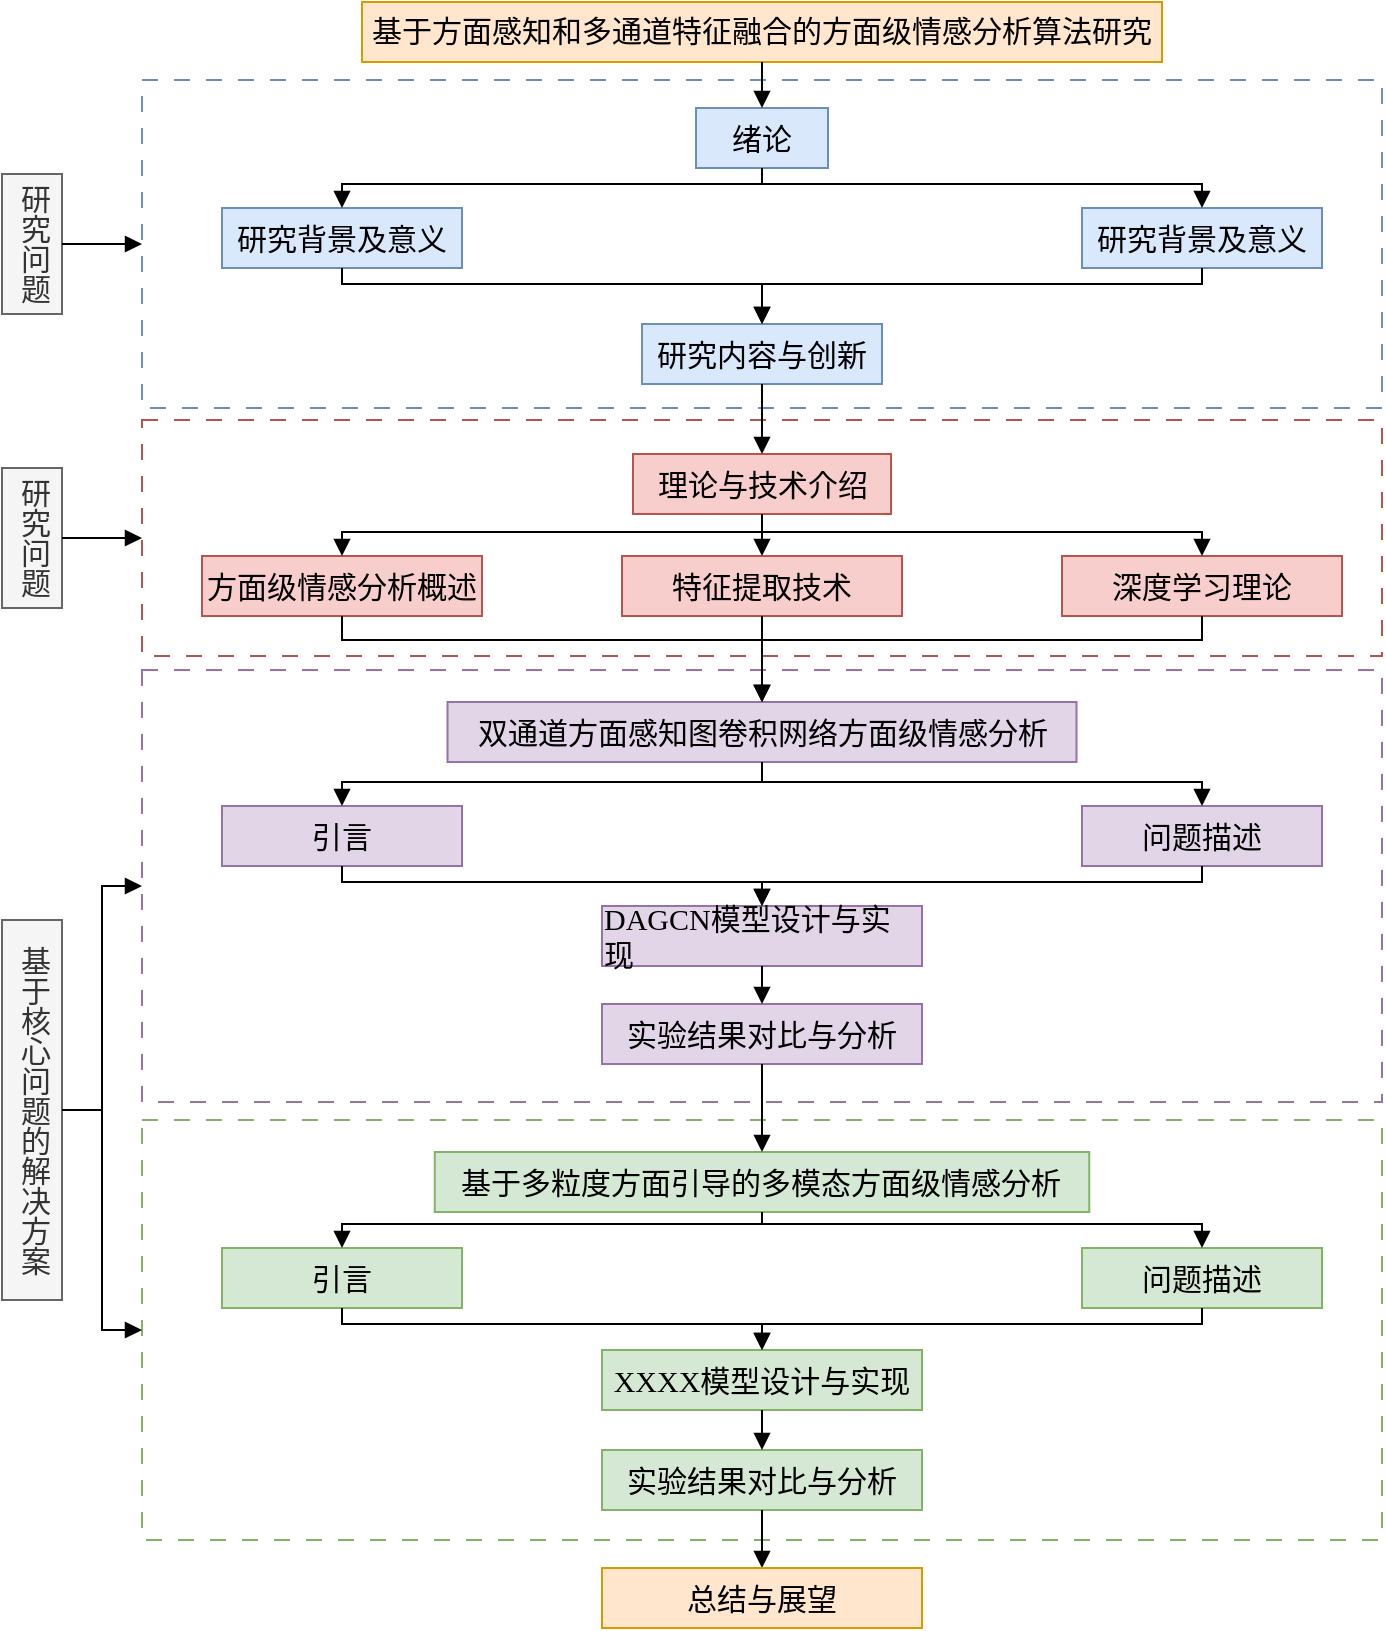 <mxfile version="26.0.11">
  <diagram name="第 1 页" id="vcJ40VZtM2WvYGcIBnFR">
    <mxGraphModel dx="789" dy="517" grid="1" gridSize="10" guides="1" tooltips="1" connect="1" arrows="1" fold="1" page="1" pageScale="1" pageWidth="827" pageHeight="1169" math="0" shadow="0">
      <root>
        <mxCell id="0" />
        <mxCell id="1" parent="0" />
        <mxCell id="hmpepv-ZfLbdPi0fOxTO-10" value="" style="rounded=0;whiteSpace=wrap;html=1;dashed=1;dashPattern=8 8;fillColor=#FFFFFF;strokeColor=#6c8ebf;" vertex="1" parent="1">
          <mxGeometry x="110.01" y="120" width="620" height="164" as="geometry" />
        </mxCell>
        <mxCell id="hmpepv-ZfLbdPi0fOxTO-2" value="&lt;font&gt;&lt;font style=&quot;text-align: left;&quot;&gt;&lt;span style=&quot;line-height: 22.5px; font-family: 黑体;&quot;&gt;基于方面感知和多通道特征融合的&lt;/span&gt;&lt;/font&gt;&lt;span style=&quot;color: light-dark(rgb(0, 0, 0), rgb(255, 255, 255)); text-align: left; background-color: transparent; font-family: 黑体;&quot;&gt;方面级情感分析算法研究&lt;/span&gt;&lt;/font&gt;" style="rounded=0;whiteSpace=wrap;html=1;fontSize=15;fillColor=#ffe6cc;strokeColor=#d79b00;" vertex="1" parent="1">
          <mxGeometry x="220" y="81" width="400" height="30" as="geometry" />
        </mxCell>
        <mxCell id="hmpepv-ZfLbdPi0fOxTO-3" value="&lt;div style=&quot;text-align: left;&quot;&gt;&lt;span style=&quot;background-color: transparent; color: light-dark(rgb(0, 0, 0), rgb(255, 255, 255));&quot;&gt;&lt;font face=&quot;黑体&quot;&gt;绪论&lt;/font&gt;&lt;/span&gt;&lt;/div&gt;" style="rounded=0;whiteSpace=wrap;html=1;fontSize=15;fillColor=#dae8fc;strokeColor=#6c8ebf;" vertex="1" parent="1">
          <mxGeometry x="387" y="134" width="66" height="30" as="geometry" />
        </mxCell>
        <mxCell id="hmpepv-ZfLbdPi0fOxTO-4" value="&lt;div style=&quot;text-align: left;&quot;&gt;&lt;span style=&quot;background-color: transparent; color: light-dark(rgb(0, 0, 0), rgb(255, 255, 255));&quot;&gt;&lt;font face=&quot;黑体&quot;&gt;研究背景及意义&lt;/font&gt;&lt;/span&gt;&lt;/div&gt;" style="rounded=0;whiteSpace=wrap;html=1;fontSize=15;fillColor=#dae8fc;strokeColor=#6c8ebf;" vertex="1" parent="1">
          <mxGeometry x="150" y="184" width="120" height="30" as="geometry" />
        </mxCell>
        <mxCell id="hmpepv-ZfLbdPi0fOxTO-5" value="&lt;div style=&quot;text-align: left;&quot;&gt;&lt;span style=&quot;background-color: transparent; color: light-dark(rgb(0, 0, 0), rgb(255, 255, 255));&quot;&gt;&lt;font face=&quot;黑体&quot;&gt;研究背景及意义&lt;/font&gt;&lt;/span&gt;&lt;/div&gt;" style="rounded=0;whiteSpace=wrap;html=1;fontSize=15;fillColor=#dae8fc;strokeColor=#6c8ebf;" vertex="1" parent="1">
          <mxGeometry x="580" y="184" width="120" height="30" as="geometry" />
        </mxCell>
        <mxCell id="hmpepv-ZfLbdPi0fOxTO-8" value="&lt;div style=&quot;text-align: left;&quot;&gt;&lt;span style=&quot;background-color: transparent; color: light-dark(rgb(0, 0, 0), rgb(255, 255, 255));&quot;&gt;&lt;font face=&quot;黑体&quot;&gt;研究内容与创新&lt;/font&gt;&lt;/span&gt;&lt;/div&gt;" style="rounded=0;whiteSpace=wrap;html=1;fontSize=15;fillColor=#dae8fc;strokeColor=#6c8ebf;" vertex="1" parent="1">
          <mxGeometry x="360.01" y="242" width="120" height="30" as="geometry" />
        </mxCell>
        <mxCell id="hmpepv-ZfLbdPi0fOxTO-11" value="" style="rounded=0;whiteSpace=wrap;html=1;dashed=1;dashPattern=8 8;fillColor=#FFFFFF;strokeColor=#b85450;" vertex="1" parent="1">
          <mxGeometry x="110" y="290" width="620" height="118" as="geometry" />
        </mxCell>
        <mxCell id="hmpepv-ZfLbdPi0fOxTO-12" value="&lt;div style=&quot;text-align: left;&quot;&gt;&lt;span style=&quot;background-color: transparent; color: light-dark(rgb(0, 0, 0), rgb(255, 255, 255));&quot;&gt;&lt;font face=&quot;黑体&quot;&gt;理论与技术介绍&lt;/font&gt;&lt;/span&gt;&lt;/div&gt;" style="rounded=0;whiteSpace=wrap;html=1;fontSize=15;fillColor=#f8cecc;strokeColor=#b85450;" vertex="1" parent="1">
          <mxGeometry x="355.5" y="307" width="129" height="30" as="geometry" />
        </mxCell>
        <mxCell id="hmpepv-ZfLbdPi0fOxTO-13" value="&lt;div style=&quot;text-align: left;&quot;&gt;&lt;span style=&quot;background-color: transparent; color: light-dark(rgb(0, 0, 0), rgb(255, 255, 255));&quot;&gt;&lt;font face=&quot;黑体&quot;&gt;方面级情感分析概述&lt;/font&gt;&lt;/span&gt;&lt;/div&gt;" style="rounded=0;whiteSpace=wrap;html=1;fontSize=15;fillColor=#f8cecc;strokeColor=#b85450;" vertex="1" parent="1">
          <mxGeometry x="140" y="358" width="140" height="30" as="geometry" />
        </mxCell>
        <mxCell id="hmpepv-ZfLbdPi0fOxTO-14" value="&lt;div style=&quot;text-align: left;&quot;&gt;&lt;span style=&quot;background-color: transparent; color: light-dark(rgb(0, 0, 0), rgb(255, 255, 255));&quot;&gt;&lt;font face=&quot;黑体&quot;&gt;深度学习理论&lt;/font&gt;&lt;/span&gt;&lt;/div&gt;" style="rounded=0;whiteSpace=wrap;html=1;fontSize=15;fillColor=#f8cecc;strokeColor=#b85450;" vertex="1" parent="1">
          <mxGeometry x="570" y="358" width="140" height="30" as="geometry" />
        </mxCell>
        <mxCell id="hmpepv-ZfLbdPi0fOxTO-16" value="&lt;div style=&quot;text-align: left;&quot;&gt;&lt;span style=&quot;background-color: transparent; color: light-dark(rgb(0, 0, 0), rgb(255, 255, 255));&quot;&gt;&lt;font face=&quot;黑体&quot;&gt;特征提取技术&lt;/font&gt;&lt;/span&gt;&lt;/div&gt;" style="rounded=0;whiteSpace=wrap;html=1;fontSize=15;fillColor=#f8cecc;strokeColor=#b85450;" vertex="1" parent="1">
          <mxGeometry x="350" y="358" width="140" height="30" as="geometry" />
        </mxCell>
        <mxCell id="hmpepv-ZfLbdPi0fOxTO-18" value="" style="rounded=0;whiteSpace=wrap;html=1;dashed=1;dashPattern=8 8;fillColor=#FFFFFF;strokeColor=#9673a6;" vertex="1" parent="1">
          <mxGeometry x="110" y="415" width="620" height="216" as="geometry" />
        </mxCell>
        <mxCell id="hmpepv-ZfLbdPi0fOxTO-19" value="&lt;div style=&quot;text-align: left;&quot;&gt;&lt;span style=&quot;background-color: transparent; color: light-dark(rgb(0, 0, 0), rgb(255, 255, 255));&quot;&gt;&lt;font face=&quot;黑体&quot;&gt;双通道方面感知图卷积网络方面级情感分析&lt;/font&gt;&lt;/span&gt;&lt;/div&gt;" style="rounded=0;whiteSpace=wrap;html=1;fontSize=15;fillColor=#e1d5e7;strokeColor=#9673a6;" vertex="1" parent="1">
          <mxGeometry x="262.75" y="431" width="314.5" height="30" as="geometry" />
        </mxCell>
        <mxCell id="hmpepv-ZfLbdPi0fOxTO-20" value="&lt;div style=&quot;text-align: left;&quot;&gt;&lt;span style=&quot;background-color: transparent; color: light-dark(rgb(0, 0, 0), rgb(255, 255, 255));&quot;&gt;&lt;font face=&quot;黑体&quot;&gt;引言&lt;/font&gt;&lt;/span&gt;&lt;/div&gt;" style="rounded=0;whiteSpace=wrap;html=1;fontSize=15;fillColor=#e1d5e7;strokeColor=#9673a6;" vertex="1" parent="1">
          <mxGeometry x="150" y="483" width="120" height="30" as="geometry" />
        </mxCell>
        <mxCell id="hmpepv-ZfLbdPi0fOxTO-22" value="&lt;div style=&quot;text-align: left;&quot;&gt;&lt;span style=&quot;background-color: transparent; color: light-dark(rgb(0, 0, 0), rgb(255, 255, 255));&quot;&gt;&lt;font face=&quot;黑体&quot;&gt;DAGCN模型设计与实现&lt;/font&gt;&lt;/span&gt;&lt;/div&gt;" style="rounded=0;whiteSpace=wrap;html=1;fontSize=15;fillColor=#e1d5e7;strokeColor=#9673a6;" vertex="1" parent="1">
          <mxGeometry x="340" y="533" width="160" height="30" as="geometry" />
        </mxCell>
        <mxCell id="hmpepv-ZfLbdPi0fOxTO-23" value="&lt;div style=&quot;text-align: left;&quot;&gt;&lt;span style=&quot;background-color: transparent; color: light-dark(rgb(0, 0, 0), rgb(255, 255, 255));&quot;&gt;&lt;font face=&quot;黑体&quot;&gt;问题描述&lt;/font&gt;&lt;/span&gt;&lt;/div&gt;" style="rounded=0;whiteSpace=wrap;html=1;fontSize=15;fillColor=#e1d5e7;strokeColor=#9673a6;" vertex="1" parent="1">
          <mxGeometry x="580" y="483" width="120" height="30" as="geometry" />
        </mxCell>
        <mxCell id="hmpepv-ZfLbdPi0fOxTO-30" value="&lt;div style=&quot;text-align: left;&quot;&gt;&lt;font face=&quot;黑体&quot;&gt;实验结果对比与分析&lt;/font&gt;&lt;/div&gt;" style="rounded=0;whiteSpace=wrap;html=1;fontSize=15;fillColor=#e1d5e7;strokeColor=#9673a6;" vertex="1" parent="1">
          <mxGeometry x="340" y="582" width="160" height="30" as="geometry" />
        </mxCell>
        <mxCell id="hmpepv-ZfLbdPi0fOxTO-37" value="" style="rounded=0;whiteSpace=wrap;html=1;dashed=1;dashPattern=8 8;fillColor=#FFFFFF;strokeColor=#82b366;" vertex="1" parent="1">
          <mxGeometry x="110" y="640" width="620" height="210" as="geometry" />
        </mxCell>
        <mxCell id="hmpepv-ZfLbdPi0fOxTO-38" value="&lt;div style=&quot;text-align: left;&quot;&gt;&lt;span style=&quot;background-color: transparent; color: light-dark(rgb(0, 0, 0), rgb(255, 255, 255));&quot;&gt;&lt;font face=&quot;黑体&quot;&gt;基于多粒度方面引导的多模态方面级情感分析&lt;/font&gt;&lt;/span&gt;&lt;/div&gt;" style="rounded=0;whiteSpace=wrap;html=1;fontSize=15;fillColor=#d5e8d4;strokeColor=#82b366;" vertex="1" parent="1">
          <mxGeometry x="256.38" y="656" width="327.25" height="30" as="geometry" />
        </mxCell>
        <mxCell id="hmpepv-ZfLbdPi0fOxTO-39" value="&lt;div style=&quot;text-align: left;&quot;&gt;&lt;span style=&quot;background-color: transparent; color: light-dark(rgb(0, 0, 0), rgb(255, 255, 255));&quot;&gt;&lt;font face=&quot;黑体&quot;&gt;引言&lt;/font&gt;&lt;/span&gt;&lt;/div&gt;" style="rounded=0;whiteSpace=wrap;html=1;fontSize=15;fillColor=#d5e8d4;strokeColor=#82b366;" vertex="1" parent="1">
          <mxGeometry x="150" y="704" width="120" height="30" as="geometry" />
        </mxCell>
        <mxCell id="hmpepv-ZfLbdPi0fOxTO-40" value="&lt;div style=&quot;text-align: left;&quot;&gt;&lt;span style=&quot;background-color: transparent; color: light-dark(rgb(0, 0, 0), rgb(255, 255, 255));&quot;&gt;&lt;font face=&quot;黑体&quot;&gt;XXXX模型设计与实现&lt;/font&gt;&lt;/span&gt;&lt;/div&gt;" style="rounded=0;whiteSpace=wrap;html=1;fontSize=15;fillColor=#d5e8d4;strokeColor=#82b366;" vertex="1" parent="1">
          <mxGeometry x="340" y="755" width="160" height="30" as="geometry" />
        </mxCell>
        <mxCell id="hmpepv-ZfLbdPi0fOxTO-41" value="&lt;div style=&quot;text-align: left;&quot;&gt;&lt;span style=&quot;background-color: transparent; color: light-dark(rgb(0, 0, 0), rgb(255, 255, 255));&quot;&gt;&lt;font face=&quot;黑体&quot;&gt;问题描述&lt;/font&gt;&lt;/span&gt;&lt;/div&gt;" style="rounded=0;whiteSpace=wrap;html=1;fontSize=15;fillColor=#d5e8d4;strokeColor=#82b366;" vertex="1" parent="1">
          <mxGeometry x="580" y="704" width="120" height="30" as="geometry" />
        </mxCell>
        <mxCell id="hmpepv-ZfLbdPi0fOxTO-42" value="&lt;div style=&quot;text-align: left;&quot;&gt;&lt;font face=&quot;黑体&quot;&gt;实验结果对比与分析&lt;/font&gt;&lt;/div&gt;" style="rounded=0;whiteSpace=wrap;html=1;fontSize=15;fillColor=#d5e8d4;strokeColor=#82b366;" vertex="1" parent="1">
          <mxGeometry x="340" y="805" width="160" height="30" as="geometry" />
        </mxCell>
        <mxCell id="hmpepv-ZfLbdPi0fOxTO-43" value="研究问题" style="rounded=0;whiteSpace=wrap;html=1;textDirection=vertical-rl;fontSize=15;fillColor=#f5f5f5;fontColor=#333333;strokeColor=#666666;" vertex="1" parent="1">
          <mxGeometry x="40" y="167" width="30" height="70" as="geometry" />
        </mxCell>
        <mxCell id="hmpepv-ZfLbdPi0fOxTO-44" value="研究问题" style="rounded=0;whiteSpace=wrap;html=1;textDirection=vertical-rl;fontSize=15;fillColor=#f5f5f5;fontColor=#333333;strokeColor=#666666;" vertex="1" parent="1">
          <mxGeometry x="40" y="314" width="30" height="70" as="geometry" />
        </mxCell>
        <mxCell id="hmpepv-ZfLbdPi0fOxTO-45" value="基于核心问题的解决方案" style="rounded=0;whiteSpace=wrap;html=1;textDirection=vertical-rl;fontSize=15;fillColor=#f5f5f5;fontColor=#333333;strokeColor=#666666;" vertex="1" parent="1">
          <mxGeometry x="40" y="540" width="30" height="190" as="geometry" />
        </mxCell>
        <mxCell id="hmpepv-ZfLbdPi0fOxTO-46" value="" style="endArrow=block;html=1;rounded=0;exitX=1;exitY=0.5;exitDx=0;exitDy=0;entryX=0;entryY=0.5;entryDx=0;entryDy=0;endFill=1;" edge="1" parent="1" source="hmpepv-ZfLbdPi0fOxTO-43" target="hmpepv-ZfLbdPi0fOxTO-10">
          <mxGeometry width="50" height="50" relative="1" as="geometry">
            <mxPoint x="50" y="152" as="sourcePoint" />
            <mxPoint x="100" y="102" as="targetPoint" />
          </mxGeometry>
        </mxCell>
        <mxCell id="hmpepv-ZfLbdPi0fOxTO-47" value="" style="endArrow=block;html=1;rounded=0;exitX=1;exitY=0.5;exitDx=0;exitDy=0;entryX=0;entryY=0.5;entryDx=0;entryDy=0;endFill=1;" edge="1" parent="1" source="hmpepv-ZfLbdPi0fOxTO-44" target="hmpepv-ZfLbdPi0fOxTO-11">
          <mxGeometry width="50" height="50" relative="1" as="geometry">
            <mxPoint x="80" y="195" as="sourcePoint" />
            <mxPoint x="120" y="195" as="targetPoint" />
          </mxGeometry>
        </mxCell>
        <mxCell id="hmpepv-ZfLbdPi0fOxTO-48" value="" style="endArrow=block;html=1;rounded=0;exitX=1;exitY=0.5;exitDx=0;exitDy=0;entryX=0;entryY=0.5;entryDx=0;entryDy=0;endFill=1;" edge="1" parent="1" source="hmpepv-ZfLbdPi0fOxTO-45" target="hmpepv-ZfLbdPi0fOxTO-18">
          <mxGeometry width="50" height="50" relative="1" as="geometry">
            <mxPoint x="70" y="655" as="sourcePoint" />
            <mxPoint x="120" y="352" as="targetPoint" />
            <Array as="points">
              <mxPoint x="90" y="635" />
              <mxPoint x="90" y="523" />
            </Array>
          </mxGeometry>
        </mxCell>
        <mxCell id="hmpepv-ZfLbdPi0fOxTO-49" value="" style="endArrow=block;html=1;rounded=0;exitX=1;exitY=0.5;exitDx=0;exitDy=0;endFill=1;entryX=0;entryY=0.5;entryDx=0;entryDy=0;" edge="1" parent="1" source="hmpepv-ZfLbdPi0fOxTO-45" target="hmpepv-ZfLbdPi0fOxTO-37">
          <mxGeometry width="50" height="50" relative="1" as="geometry">
            <mxPoint x="70" y="635" as="sourcePoint" />
            <mxPoint x="90" y="672" as="targetPoint" />
            <Array as="points">
              <mxPoint x="90" y="635" />
              <mxPoint x="90" y="745" />
            </Array>
          </mxGeometry>
        </mxCell>
        <mxCell id="hmpepv-ZfLbdPi0fOxTO-50" value="" style="endArrow=block;html=1;rounded=0;endFill=1;exitX=0.5;exitY=1;exitDx=0;exitDy=0;fillColor=#dae8fc;strokeColor=#000000;" edge="1" parent="1" source="hmpepv-ZfLbdPi0fOxTO-2">
          <mxGeometry width="50" height="50" relative="1" as="geometry">
            <mxPoint x="420" y="92" as="sourcePoint" />
            <mxPoint x="420" y="134" as="targetPoint" />
          </mxGeometry>
        </mxCell>
        <mxCell id="hmpepv-ZfLbdPi0fOxTO-51" value="" style="endArrow=block;html=1;rounded=0;endFill=1;entryX=0.5;entryY=0;entryDx=0;entryDy=0;exitX=0.5;exitY=1;exitDx=0;exitDy=0;fillColor=#dae8fc;strokeColor=#000000;" edge="1" parent="1" source="hmpepv-ZfLbdPi0fOxTO-3" target="hmpepv-ZfLbdPi0fOxTO-4">
          <mxGeometry width="50" height="50" relative="1" as="geometry">
            <mxPoint x="430" y="107" as="sourcePoint" />
            <mxPoint x="430" y="144" as="targetPoint" />
            <Array as="points">
              <mxPoint x="420" y="172" />
              <mxPoint x="210" y="172" />
            </Array>
          </mxGeometry>
        </mxCell>
        <mxCell id="hmpepv-ZfLbdPi0fOxTO-52" value="" style="endArrow=block;html=1;rounded=0;endFill=1;entryX=0.5;entryY=0;entryDx=0;entryDy=0;exitX=0.5;exitY=1;exitDx=0;exitDy=0;fillColor=#dae8fc;strokeColor=#000000;" edge="1" parent="1" source="hmpepv-ZfLbdPi0fOxTO-3" target="hmpepv-ZfLbdPi0fOxTO-5">
          <mxGeometry width="50" height="50" relative="1" as="geometry">
            <mxPoint x="397" y="162" as="sourcePoint" />
            <mxPoint x="220" y="204" as="targetPoint" />
            <Array as="points">
              <mxPoint x="420" y="172" />
              <mxPoint x="640" y="172" />
            </Array>
          </mxGeometry>
        </mxCell>
        <mxCell id="hmpepv-ZfLbdPi0fOxTO-53" value="" style="endArrow=block;html=1;rounded=0;endFill=1;entryX=0.5;entryY=0;entryDx=0;entryDy=0;exitX=0.5;exitY=1;exitDx=0;exitDy=0;fillColor=#dae8fc;strokeColor=#000000;" edge="1" parent="1" source="hmpepv-ZfLbdPi0fOxTO-4" target="hmpepv-ZfLbdPi0fOxTO-8">
          <mxGeometry width="50" height="50" relative="1" as="geometry">
            <mxPoint x="463" y="162" as="sourcePoint" />
            <mxPoint x="650" y="204" as="targetPoint" />
            <Array as="points">
              <mxPoint x="210" y="222" />
              <mxPoint x="420" y="222" />
            </Array>
          </mxGeometry>
        </mxCell>
        <mxCell id="hmpepv-ZfLbdPi0fOxTO-54" value="" style="endArrow=block;html=1;rounded=0;endFill=1;entryX=0.5;entryY=0;entryDx=0;entryDy=0;exitX=0.5;exitY=1;exitDx=0;exitDy=0;fillColor=#dae8fc;strokeColor=#000000;" edge="1" parent="1" source="hmpepv-ZfLbdPi0fOxTO-5" target="hmpepv-ZfLbdPi0fOxTO-8">
          <mxGeometry width="50" height="50" relative="1" as="geometry">
            <mxPoint x="220" y="239" as="sourcePoint" />
            <mxPoint x="430" y="264" as="targetPoint" />
            <Array as="points">
              <mxPoint x="640" y="222" />
              <mxPoint x="420" y="222" />
            </Array>
          </mxGeometry>
        </mxCell>
        <mxCell id="hmpepv-ZfLbdPi0fOxTO-55" value="" style="endArrow=block;html=1;rounded=0;endFill=1;entryX=0.5;entryY=0;entryDx=0;entryDy=0;exitX=0.5;exitY=1;exitDx=0;exitDy=0;fillColor=#f8cecc;strokeColor=#000000;" edge="1" parent="1" source="hmpepv-ZfLbdPi0fOxTO-8" target="hmpepv-ZfLbdPi0fOxTO-12">
          <mxGeometry width="50" height="50" relative="1" as="geometry">
            <mxPoint x="220" y="217" as="sourcePoint" />
            <mxPoint x="430" y="242" as="targetPoint" />
          </mxGeometry>
        </mxCell>
        <mxCell id="hmpepv-ZfLbdPi0fOxTO-56" value="" style="endArrow=block;html=1;rounded=0;endFill=1;entryX=0.5;entryY=0;entryDx=0;entryDy=0;exitX=0.5;exitY=1;exitDx=0;exitDy=0;fillColor=#f8cecc;strokeColor=#000000;" edge="1" parent="1" source="hmpepv-ZfLbdPi0fOxTO-12" target="hmpepv-ZfLbdPi0fOxTO-13">
          <mxGeometry width="50" height="50" relative="1" as="geometry">
            <mxPoint x="220" y="213" as="sourcePoint" />
            <mxPoint x="430" y="238" as="targetPoint" />
            <Array as="points">
              <mxPoint x="420" y="346" />
              <mxPoint x="210" y="346" />
            </Array>
          </mxGeometry>
        </mxCell>
        <mxCell id="hmpepv-ZfLbdPi0fOxTO-57" value="" style="endArrow=block;html=1;rounded=0;endFill=1;entryX=0.5;entryY=0;entryDx=0;entryDy=0;exitX=0.5;exitY=1;exitDx=0;exitDy=0;fillColor=#f8cecc;strokeColor=#000000;" edge="1" parent="1" source="hmpepv-ZfLbdPi0fOxTO-12" target="hmpepv-ZfLbdPi0fOxTO-14">
          <mxGeometry width="50" height="50" relative="1" as="geometry">
            <mxPoint x="430" y="352" as="sourcePoint" />
            <mxPoint x="220" y="377" as="targetPoint" />
            <Array as="points">
              <mxPoint x="420" y="346" />
              <mxPoint x="640" y="346" />
            </Array>
          </mxGeometry>
        </mxCell>
        <mxCell id="hmpepv-ZfLbdPi0fOxTO-58" value="" style="endArrow=block;html=1;rounded=0;endFill=1;entryX=0.5;entryY=0;entryDx=0;entryDy=0;exitX=0.5;exitY=1;exitDx=0;exitDy=0;fillColor=#f8cecc;strokeColor=#000000;" edge="1" parent="1" source="hmpepv-ZfLbdPi0fOxTO-12" target="hmpepv-ZfLbdPi0fOxTO-16">
          <mxGeometry width="50" height="50" relative="1" as="geometry">
            <mxPoint x="430" y="352" as="sourcePoint" />
            <mxPoint x="650" y="377" as="targetPoint" />
          </mxGeometry>
        </mxCell>
        <mxCell id="hmpepv-ZfLbdPi0fOxTO-59" value="" style="endArrow=block;html=1;rounded=0;endFill=1;entryX=0.5;entryY=0;entryDx=0;entryDy=0;exitX=0.5;exitY=1;exitDx=0;exitDy=0;fillColor=#f8cecc;strokeColor=#000000;" edge="1" parent="1" source="hmpepv-ZfLbdPi0fOxTO-16" target="hmpepv-ZfLbdPi0fOxTO-19">
          <mxGeometry width="50" height="50" relative="1" as="geometry">
            <mxPoint x="430" y="356" as="sourcePoint" />
            <mxPoint x="430" y="381" as="targetPoint" />
          </mxGeometry>
        </mxCell>
        <mxCell id="hmpepv-ZfLbdPi0fOxTO-60" value="" style="endArrow=block;html=1;rounded=0;endFill=1;entryX=0.5;entryY=0;entryDx=0;entryDy=0;exitX=0.5;exitY=1;exitDx=0;exitDy=0;" edge="1" parent="1" source="hmpepv-ZfLbdPi0fOxTO-19" target="hmpepv-ZfLbdPi0fOxTO-23">
          <mxGeometry width="50" height="50" relative="1" as="geometry">
            <mxPoint x="430" y="397" as="sourcePoint" />
            <mxPoint x="430" y="441" as="targetPoint" />
            <Array as="points">
              <mxPoint x="420" y="471" />
              <mxPoint x="640" y="471" />
            </Array>
          </mxGeometry>
        </mxCell>
        <mxCell id="hmpepv-ZfLbdPi0fOxTO-61" value="" style="endArrow=block;html=1;rounded=0;endFill=1;entryX=0.5;entryY=0;entryDx=0;entryDy=0;exitX=0.5;exitY=1;exitDx=0;exitDy=0;" edge="1" parent="1" source="hmpepv-ZfLbdPi0fOxTO-19" target="hmpepv-ZfLbdPi0fOxTO-20">
          <mxGeometry width="50" height="50" relative="1" as="geometry">
            <mxPoint x="430" y="476" as="sourcePoint" />
            <mxPoint x="650" y="496" as="targetPoint" />
            <Array as="points">
              <mxPoint x="420" y="471" />
              <mxPoint x="210" y="471" />
            </Array>
          </mxGeometry>
        </mxCell>
        <mxCell id="hmpepv-ZfLbdPi0fOxTO-62" value="" style="endArrow=block;html=1;rounded=0;endFill=1;entryX=0.5;entryY=0;entryDx=0;entryDy=0;exitX=0.5;exitY=1;exitDx=0;exitDy=0;" edge="1" parent="1" source="hmpepv-ZfLbdPi0fOxTO-20" target="hmpepv-ZfLbdPi0fOxTO-22">
          <mxGeometry width="50" height="50" relative="1" as="geometry">
            <mxPoint x="430" y="476" as="sourcePoint" />
            <mxPoint x="220" y="501" as="targetPoint" />
            <Array as="points">
              <mxPoint x="210" y="521" />
              <mxPoint x="420" y="521" />
            </Array>
          </mxGeometry>
        </mxCell>
        <mxCell id="hmpepv-ZfLbdPi0fOxTO-63" value="" style="endArrow=block;html=1;rounded=0;endFill=1;exitX=0.5;exitY=1;exitDx=0;exitDy=0;entryX=0.5;entryY=0;entryDx=0;entryDy=0;" edge="1" parent="1" source="hmpepv-ZfLbdPi0fOxTO-23" target="hmpepv-ZfLbdPi0fOxTO-22">
          <mxGeometry width="50" height="50" relative="1" as="geometry">
            <mxPoint x="220" y="536" as="sourcePoint" />
            <mxPoint x="430" y="549" as="targetPoint" />
            <Array as="points">
              <mxPoint x="640" y="521" />
              <mxPoint x="420" y="521" />
            </Array>
          </mxGeometry>
        </mxCell>
        <mxCell id="hmpepv-ZfLbdPi0fOxTO-64" value="" style="endArrow=block;html=1;rounded=0;endFill=1;exitX=0.5;exitY=1;exitDx=0;exitDy=0;entryX=0.5;entryY=0;entryDx=0;entryDy=0;" edge="1" parent="1" source="hmpepv-ZfLbdPi0fOxTO-22" target="hmpepv-ZfLbdPi0fOxTO-30">
          <mxGeometry width="50" height="50" relative="1" as="geometry">
            <mxPoint x="650" y="531" as="sourcePoint" />
            <mxPoint x="430" y="549" as="targetPoint" />
          </mxGeometry>
        </mxCell>
        <mxCell id="hmpepv-ZfLbdPi0fOxTO-65" value="" style="endArrow=block;html=1;rounded=0;endFill=1;exitX=0.5;exitY=1;exitDx=0;exitDy=0;entryX=0.5;entryY=0;entryDx=0;entryDy=0;" edge="1" parent="1" source="hmpepv-ZfLbdPi0fOxTO-30" target="hmpepv-ZfLbdPi0fOxTO-38">
          <mxGeometry width="50" height="50" relative="1" as="geometry">
            <mxPoint x="430" y="603" as="sourcePoint" />
            <mxPoint x="430" y="628" as="targetPoint" />
          </mxGeometry>
        </mxCell>
        <mxCell id="hmpepv-ZfLbdPi0fOxTO-66" value="" style="endArrow=block;html=1;rounded=0;endFill=1;exitX=0.5;exitY=1;exitDx=0;exitDy=0;entryX=0.5;entryY=0;entryDx=0;entryDy=0;" edge="1" parent="1" source="hmpepv-ZfLbdPi0fOxTO-38" target="hmpepv-ZfLbdPi0fOxTO-39">
          <mxGeometry width="50" height="50" relative="1" as="geometry">
            <mxPoint x="430" y="565" as="sourcePoint" />
            <mxPoint x="430" y="590" as="targetPoint" />
            <Array as="points">
              <mxPoint x="420" y="692" />
              <mxPoint x="210" y="692" />
            </Array>
          </mxGeometry>
        </mxCell>
        <mxCell id="hmpepv-ZfLbdPi0fOxTO-67" value="" style="endArrow=block;html=1;rounded=0;endFill=1;exitX=0.5;exitY=1;exitDx=0;exitDy=0;entryX=0.5;entryY=0;entryDx=0;entryDy=0;" edge="1" parent="1" source="hmpepv-ZfLbdPi0fOxTO-38" target="hmpepv-ZfLbdPi0fOxTO-41">
          <mxGeometry width="50" height="50" relative="1" as="geometry">
            <mxPoint x="430" y="701" as="sourcePoint" />
            <mxPoint x="220" y="726" as="targetPoint" />
            <Array as="points">
              <mxPoint x="420" y="692" />
              <mxPoint x="640" y="692" />
            </Array>
          </mxGeometry>
        </mxCell>
        <mxCell id="hmpepv-ZfLbdPi0fOxTO-68" value="" style="endArrow=block;html=1;rounded=0;endFill=1;exitX=0.5;exitY=1;exitDx=0;exitDy=0;entryX=0.5;entryY=0;entryDx=0;entryDy=0;" edge="1" parent="1" source="hmpepv-ZfLbdPi0fOxTO-39" target="hmpepv-ZfLbdPi0fOxTO-40">
          <mxGeometry width="50" height="50" relative="1" as="geometry">
            <mxPoint x="430" y="701" as="sourcePoint" />
            <mxPoint x="220" y="726" as="targetPoint" />
            <Array as="points">
              <mxPoint x="210" y="742" />
              <mxPoint x="420" y="742" />
            </Array>
          </mxGeometry>
        </mxCell>
        <mxCell id="hmpepv-ZfLbdPi0fOxTO-69" value="" style="endArrow=block;html=1;rounded=0;endFill=1;exitX=0.5;exitY=1;exitDx=0;exitDy=0;entryX=0.5;entryY=0;entryDx=0;entryDy=0;" edge="1" parent="1" source="hmpepv-ZfLbdPi0fOxTO-41" target="hmpepv-ZfLbdPi0fOxTO-40">
          <mxGeometry width="50" height="50" relative="1" as="geometry">
            <mxPoint x="220" y="761" as="sourcePoint" />
            <mxPoint x="430" y="774" as="targetPoint" />
            <Array as="points">
              <mxPoint x="640" y="742" />
              <mxPoint x="420" y="742" />
            </Array>
          </mxGeometry>
        </mxCell>
        <mxCell id="hmpepv-ZfLbdPi0fOxTO-70" value="" style="endArrow=block;html=1;rounded=0;endFill=1;exitX=0.5;exitY=1;exitDx=0;exitDy=0;entryX=0.5;entryY=0;entryDx=0;entryDy=0;" edge="1" parent="1" source="hmpepv-ZfLbdPi0fOxTO-40" target="hmpepv-ZfLbdPi0fOxTO-42">
          <mxGeometry width="50" height="50" relative="1" as="geometry">
            <mxPoint x="650" y="756" as="sourcePoint" />
            <mxPoint x="430" y="774" as="targetPoint" />
          </mxGeometry>
        </mxCell>
        <mxCell id="hmpepv-ZfLbdPi0fOxTO-71" value="" style="endArrow=block;html=1;rounded=0;endFill=1;exitX=0.5;exitY=1;exitDx=0;exitDy=0;entryX=0.5;entryY=0;entryDx=0;entryDy=0;" edge="1" parent="1" source="hmpepv-ZfLbdPi0fOxTO-42" target="hmpepv-ZfLbdPi0fOxTO-72">
          <mxGeometry width="50" height="50" relative="1" as="geometry">
            <mxPoint x="430" y="809" as="sourcePoint" />
            <mxPoint x="420" y="902" as="targetPoint" />
          </mxGeometry>
        </mxCell>
        <mxCell id="hmpepv-ZfLbdPi0fOxTO-72" value="&lt;div style=&quot;text-align: left;&quot;&gt;&lt;font face=&quot;黑体&quot;&gt;总结与展望&lt;/font&gt;&lt;/div&gt;" style="rounded=0;whiteSpace=wrap;html=1;fontSize=15;fillColor=#ffe6cc;strokeColor=#d79b00;" vertex="1" parent="1">
          <mxGeometry x="340" y="864" width="160" height="30" as="geometry" />
        </mxCell>
        <mxCell id="hmpepv-ZfLbdPi0fOxTO-73" value="" style="endArrow=block;html=1;rounded=0;endFill=1;entryX=0.5;entryY=0;entryDx=0;entryDy=0;exitX=0.5;exitY=1;exitDx=0;exitDy=0;fillColor=#f8cecc;strokeColor=#000000;" edge="1" parent="1" source="hmpepv-ZfLbdPi0fOxTO-13" target="hmpepv-ZfLbdPi0fOxTO-19">
          <mxGeometry width="50" height="50" relative="1" as="geometry">
            <mxPoint x="430" y="356" as="sourcePoint" />
            <mxPoint x="220" y="381" as="targetPoint" />
            <Array as="points">
              <mxPoint x="210" y="400" />
              <mxPoint x="420" y="400" />
            </Array>
          </mxGeometry>
        </mxCell>
        <mxCell id="hmpepv-ZfLbdPi0fOxTO-74" value="" style="endArrow=block;html=1;rounded=0;endFill=1;entryX=0.5;entryY=0;entryDx=0;entryDy=0;exitX=0.5;exitY=1;exitDx=0;exitDy=0;fillColor=#f8cecc;strokeColor=#000000;" edge="1" parent="1" source="hmpepv-ZfLbdPi0fOxTO-14" target="hmpepv-ZfLbdPi0fOxTO-19">
          <mxGeometry width="50" height="50" relative="1" as="geometry">
            <mxPoint x="220" y="416" as="sourcePoint" />
            <mxPoint x="430" y="460" as="targetPoint" />
            <Array as="points">
              <mxPoint x="640" y="400" />
              <mxPoint x="420" y="400" />
            </Array>
          </mxGeometry>
        </mxCell>
      </root>
    </mxGraphModel>
  </diagram>
</mxfile>

